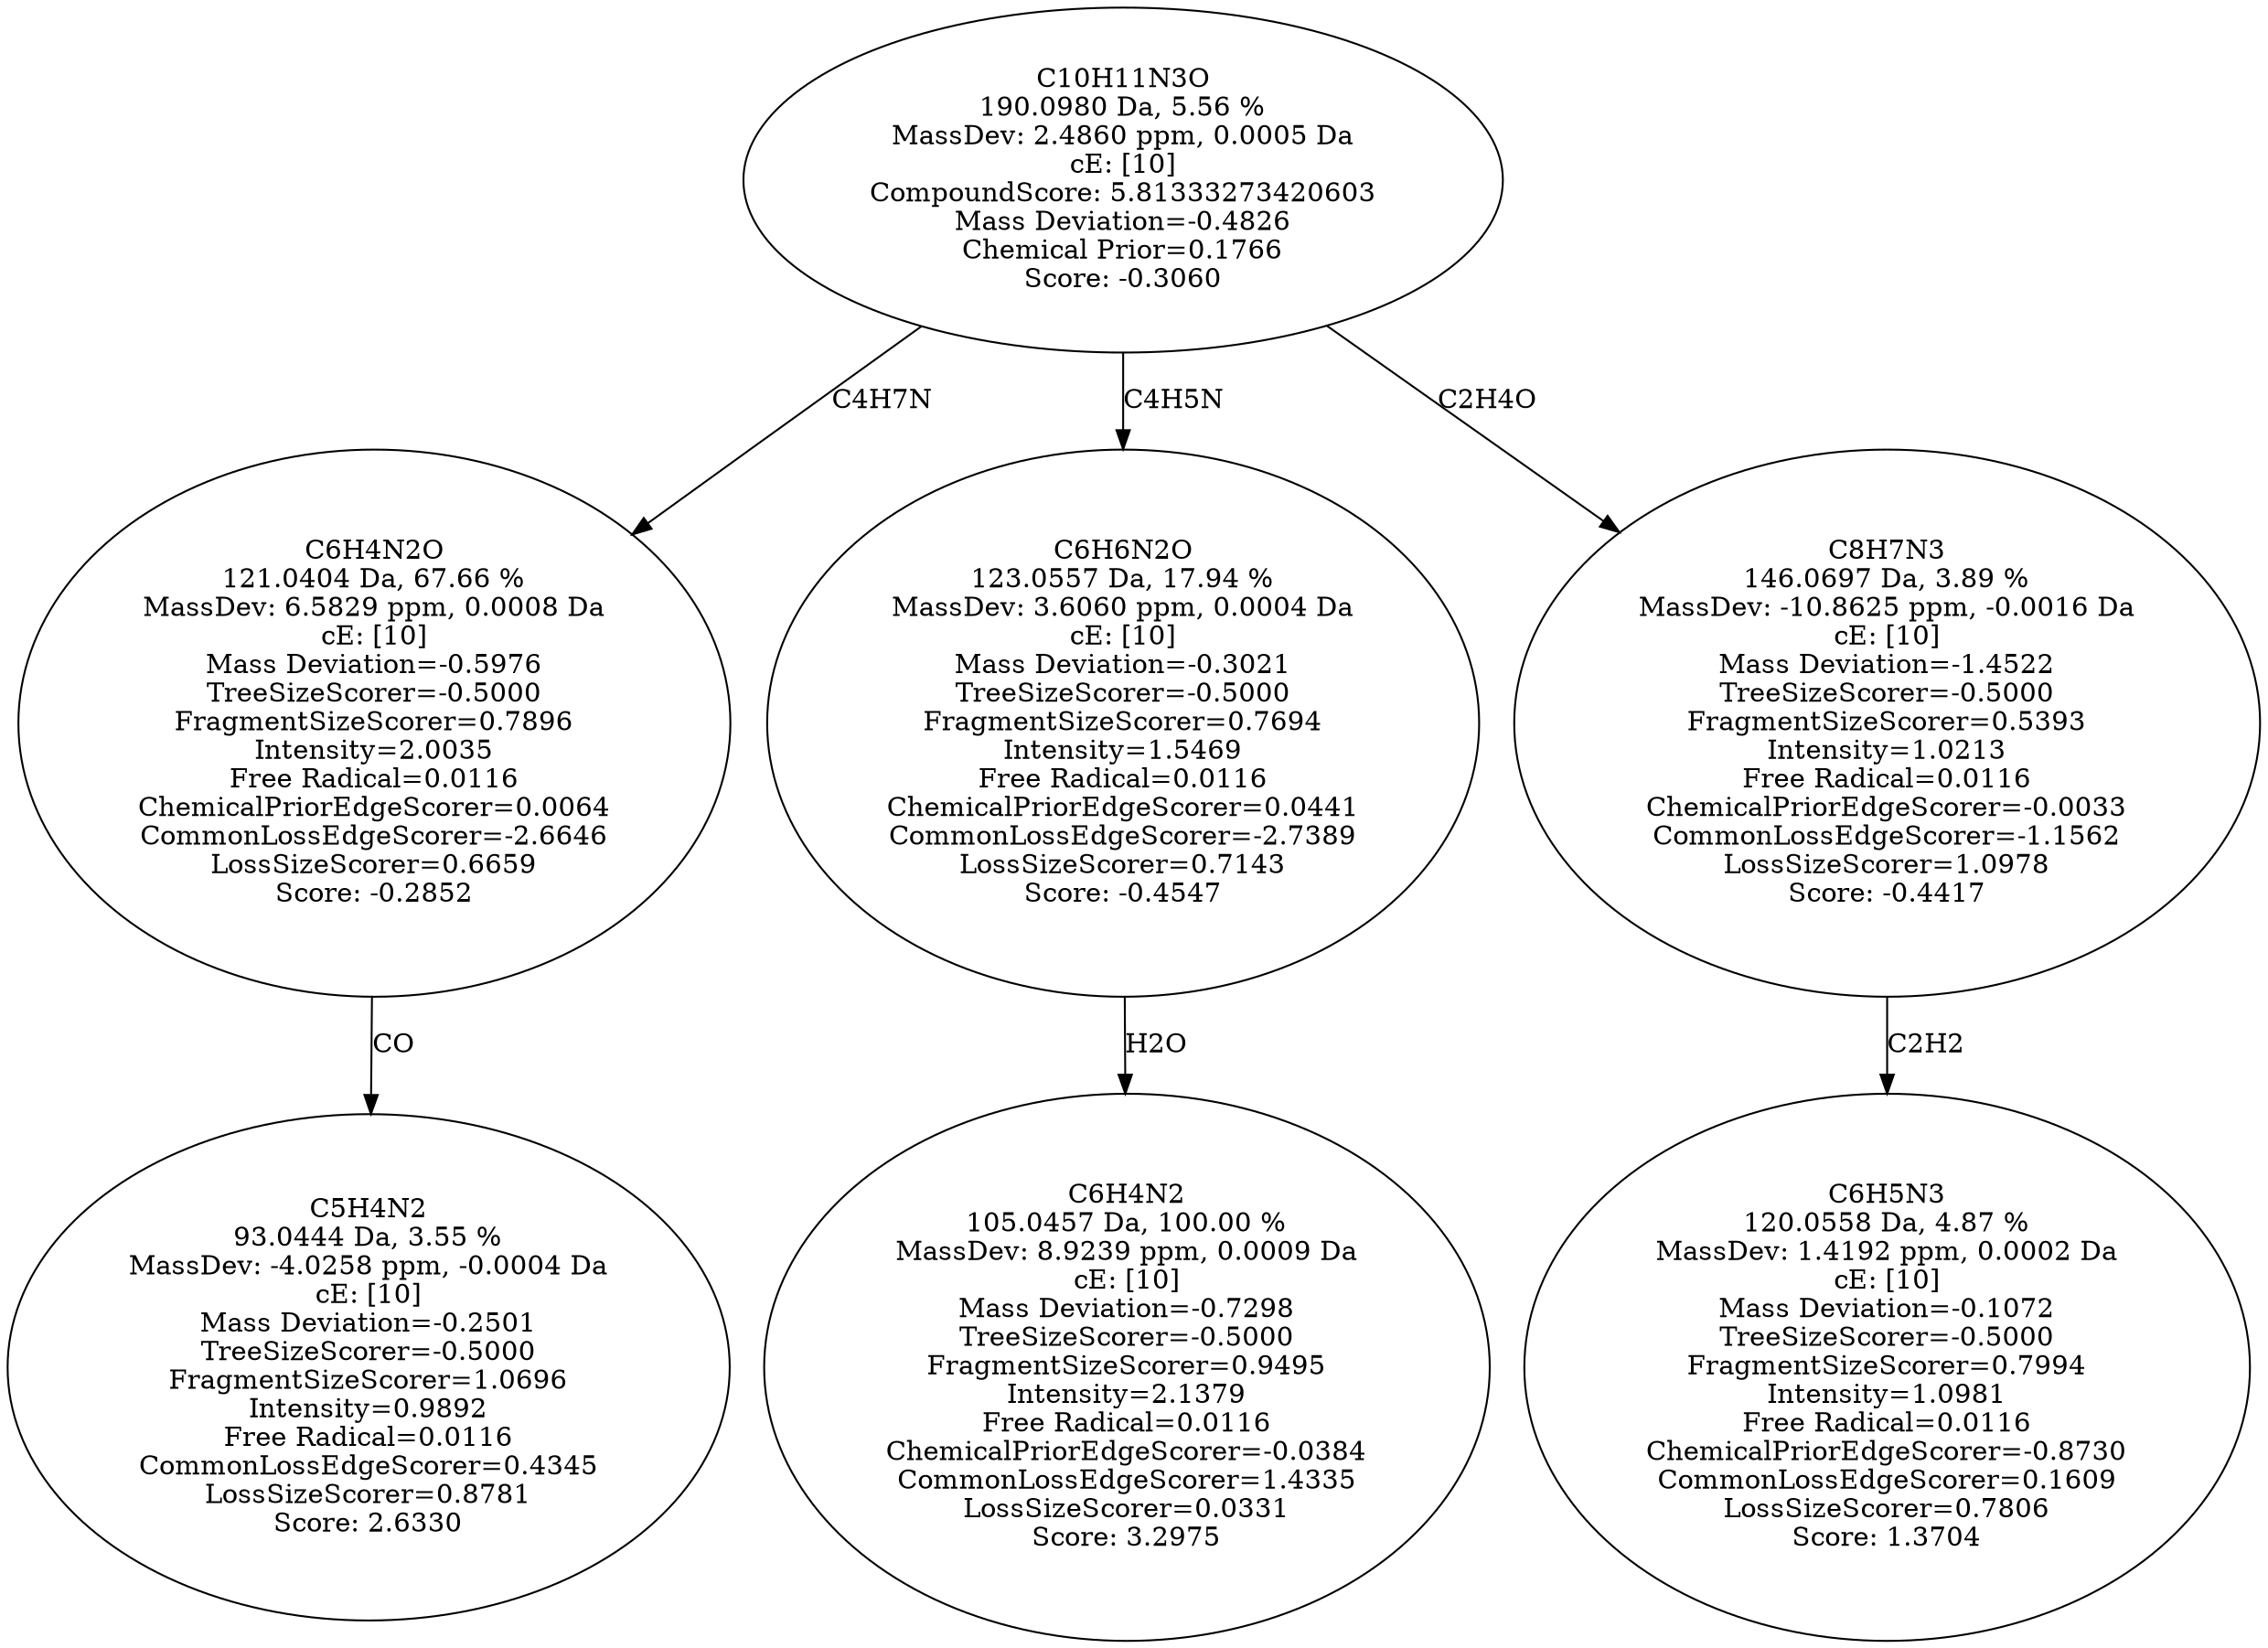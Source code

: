 strict digraph {
v1 [label="C5H4N2\n93.0444 Da, 3.55 %\nMassDev: -4.0258 ppm, -0.0004 Da\ncE: [10]\nMass Deviation=-0.2501\nTreeSizeScorer=-0.5000\nFragmentSizeScorer=1.0696\nIntensity=0.9892\nFree Radical=0.0116\nCommonLossEdgeScorer=0.4345\nLossSizeScorer=0.8781\nScore: 2.6330"];
v2 [label="C6H4N2O\n121.0404 Da, 67.66 %\nMassDev: 6.5829 ppm, 0.0008 Da\ncE: [10]\nMass Deviation=-0.5976\nTreeSizeScorer=-0.5000\nFragmentSizeScorer=0.7896\nIntensity=2.0035\nFree Radical=0.0116\nChemicalPriorEdgeScorer=0.0064\nCommonLossEdgeScorer=-2.6646\nLossSizeScorer=0.6659\nScore: -0.2852"];
v3 [label="C6H4N2\n105.0457 Da, 100.00 %\nMassDev: 8.9239 ppm, 0.0009 Da\ncE: [10]\nMass Deviation=-0.7298\nTreeSizeScorer=-0.5000\nFragmentSizeScorer=0.9495\nIntensity=2.1379\nFree Radical=0.0116\nChemicalPriorEdgeScorer=-0.0384\nCommonLossEdgeScorer=1.4335\nLossSizeScorer=0.0331\nScore: 3.2975"];
v4 [label="C6H6N2O\n123.0557 Da, 17.94 %\nMassDev: 3.6060 ppm, 0.0004 Da\ncE: [10]\nMass Deviation=-0.3021\nTreeSizeScorer=-0.5000\nFragmentSizeScorer=0.7694\nIntensity=1.5469\nFree Radical=0.0116\nChemicalPriorEdgeScorer=0.0441\nCommonLossEdgeScorer=-2.7389\nLossSizeScorer=0.7143\nScore: -0.4547"];
v5 [label="C6H5N3\n120.0558 Da, 4.87 %\nMassDev: 1.4192 ppm, 0.0002 Da\ncE: [10]\nMass Deviation=-0.1072\nTreeSizeScorer=-0.5000\nFragmentSizeScorer=0.7994\nIntensity=1.0981\nFree Radical=0.0116\nChemicalPriorEdgeScorer=-0.8730\nCommonLossEdgeScorer=0.1609\nLossSizeScorer=0.7806\nScore: 1.3704"];
v6 [label="C8H7N3\n146.0697 Da, 3.89 %\nMassDev: -10.8625 ppm, -0.0016 Da\ncE: [10]\nMass Deviation=-1.4522\nTreeSizeScorer=-0.5000\nFragmentSizeScorer=0.5393\nIntensity=1.0213\nFree Radical=0.0116\nChemicalPriorEdgeScorer=-0.0033\nCommonLossEdgeScorer=-1.1562\nLossSizeScorer=1.0978\nScore: -0.4417"];
v7 [label="C10H11N3O\n190.0980 Da, 5.56 %\nMassDev: 2.4860 ppm, 0.0005 Da\ncE: [10]\nCompoundScore: 5.81333273420603\nMass Deviation=-0.4826\nChemical Prior=0.1766\nScore: -0.3060"];
v2 -> v1 [label="CO"];
v7 -> v2 [label="C4H7N"];
v4 -> v3 [label="H2O"];
v7 -> v4 [label="C4H5N"];
v6 -> v5 [label="C2H2"];
v7 -> v6 [label="C2H4O"];
}